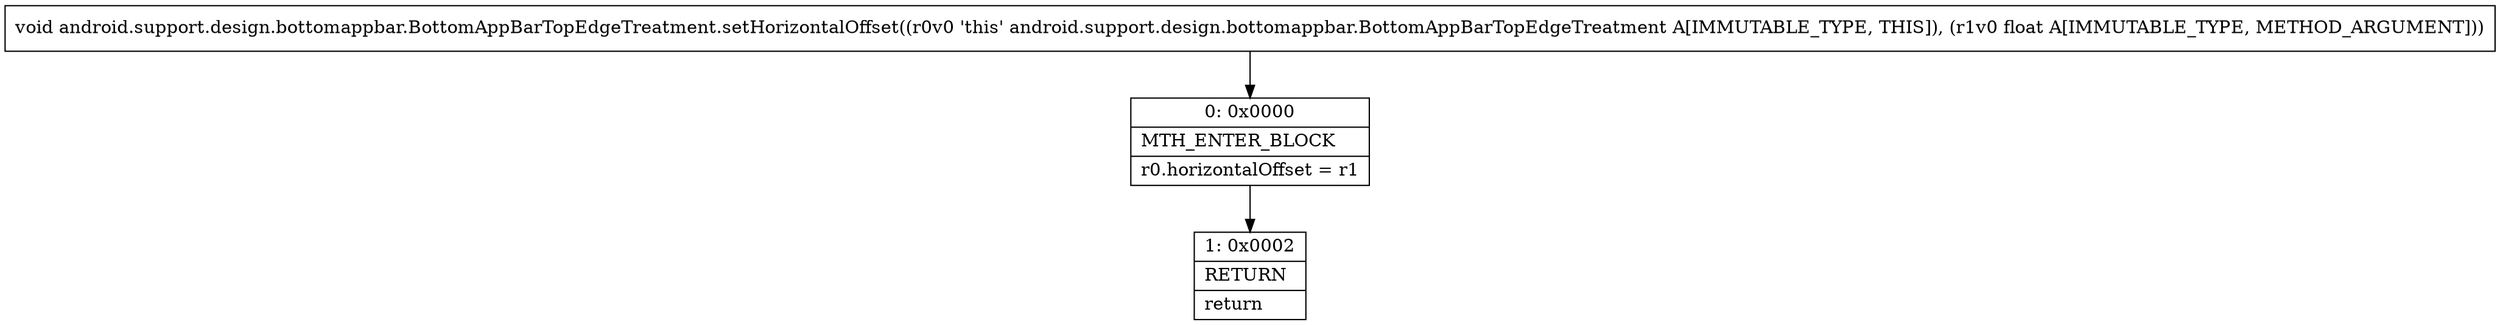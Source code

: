 digraph "CFG forandroid.support.design.bottomappbar.BottomAppBarTopEdgeTreatment.setHorizontalOffset(F)V" {
Node_0 [shape=record,label="{0\:\ 0x0000|MTH_ENTER_BLOCK\l|r0.horizontalOffset = r1\l}"];
Node_1 [shape=record,label="{1\:\ 0x0002|RETURN\l|return\l}"];
MethodNode[shape=record,label="{void android.support.design.bottomappbar.BottomAppBarTopEdgeTreatment.setHorizontalOffset((r0v0 'this' android.support.design.bottomappbar.BottomAppBarTopEdgeTreatment A[IMMUTABLE_TYPE, THIS]), (r1v0 float A[IMMUTABLE_TYPE, METHOD_ARGUMENT])) }"];
MethodNode -> Node_0;
Node_0 -> Node_1;
}

